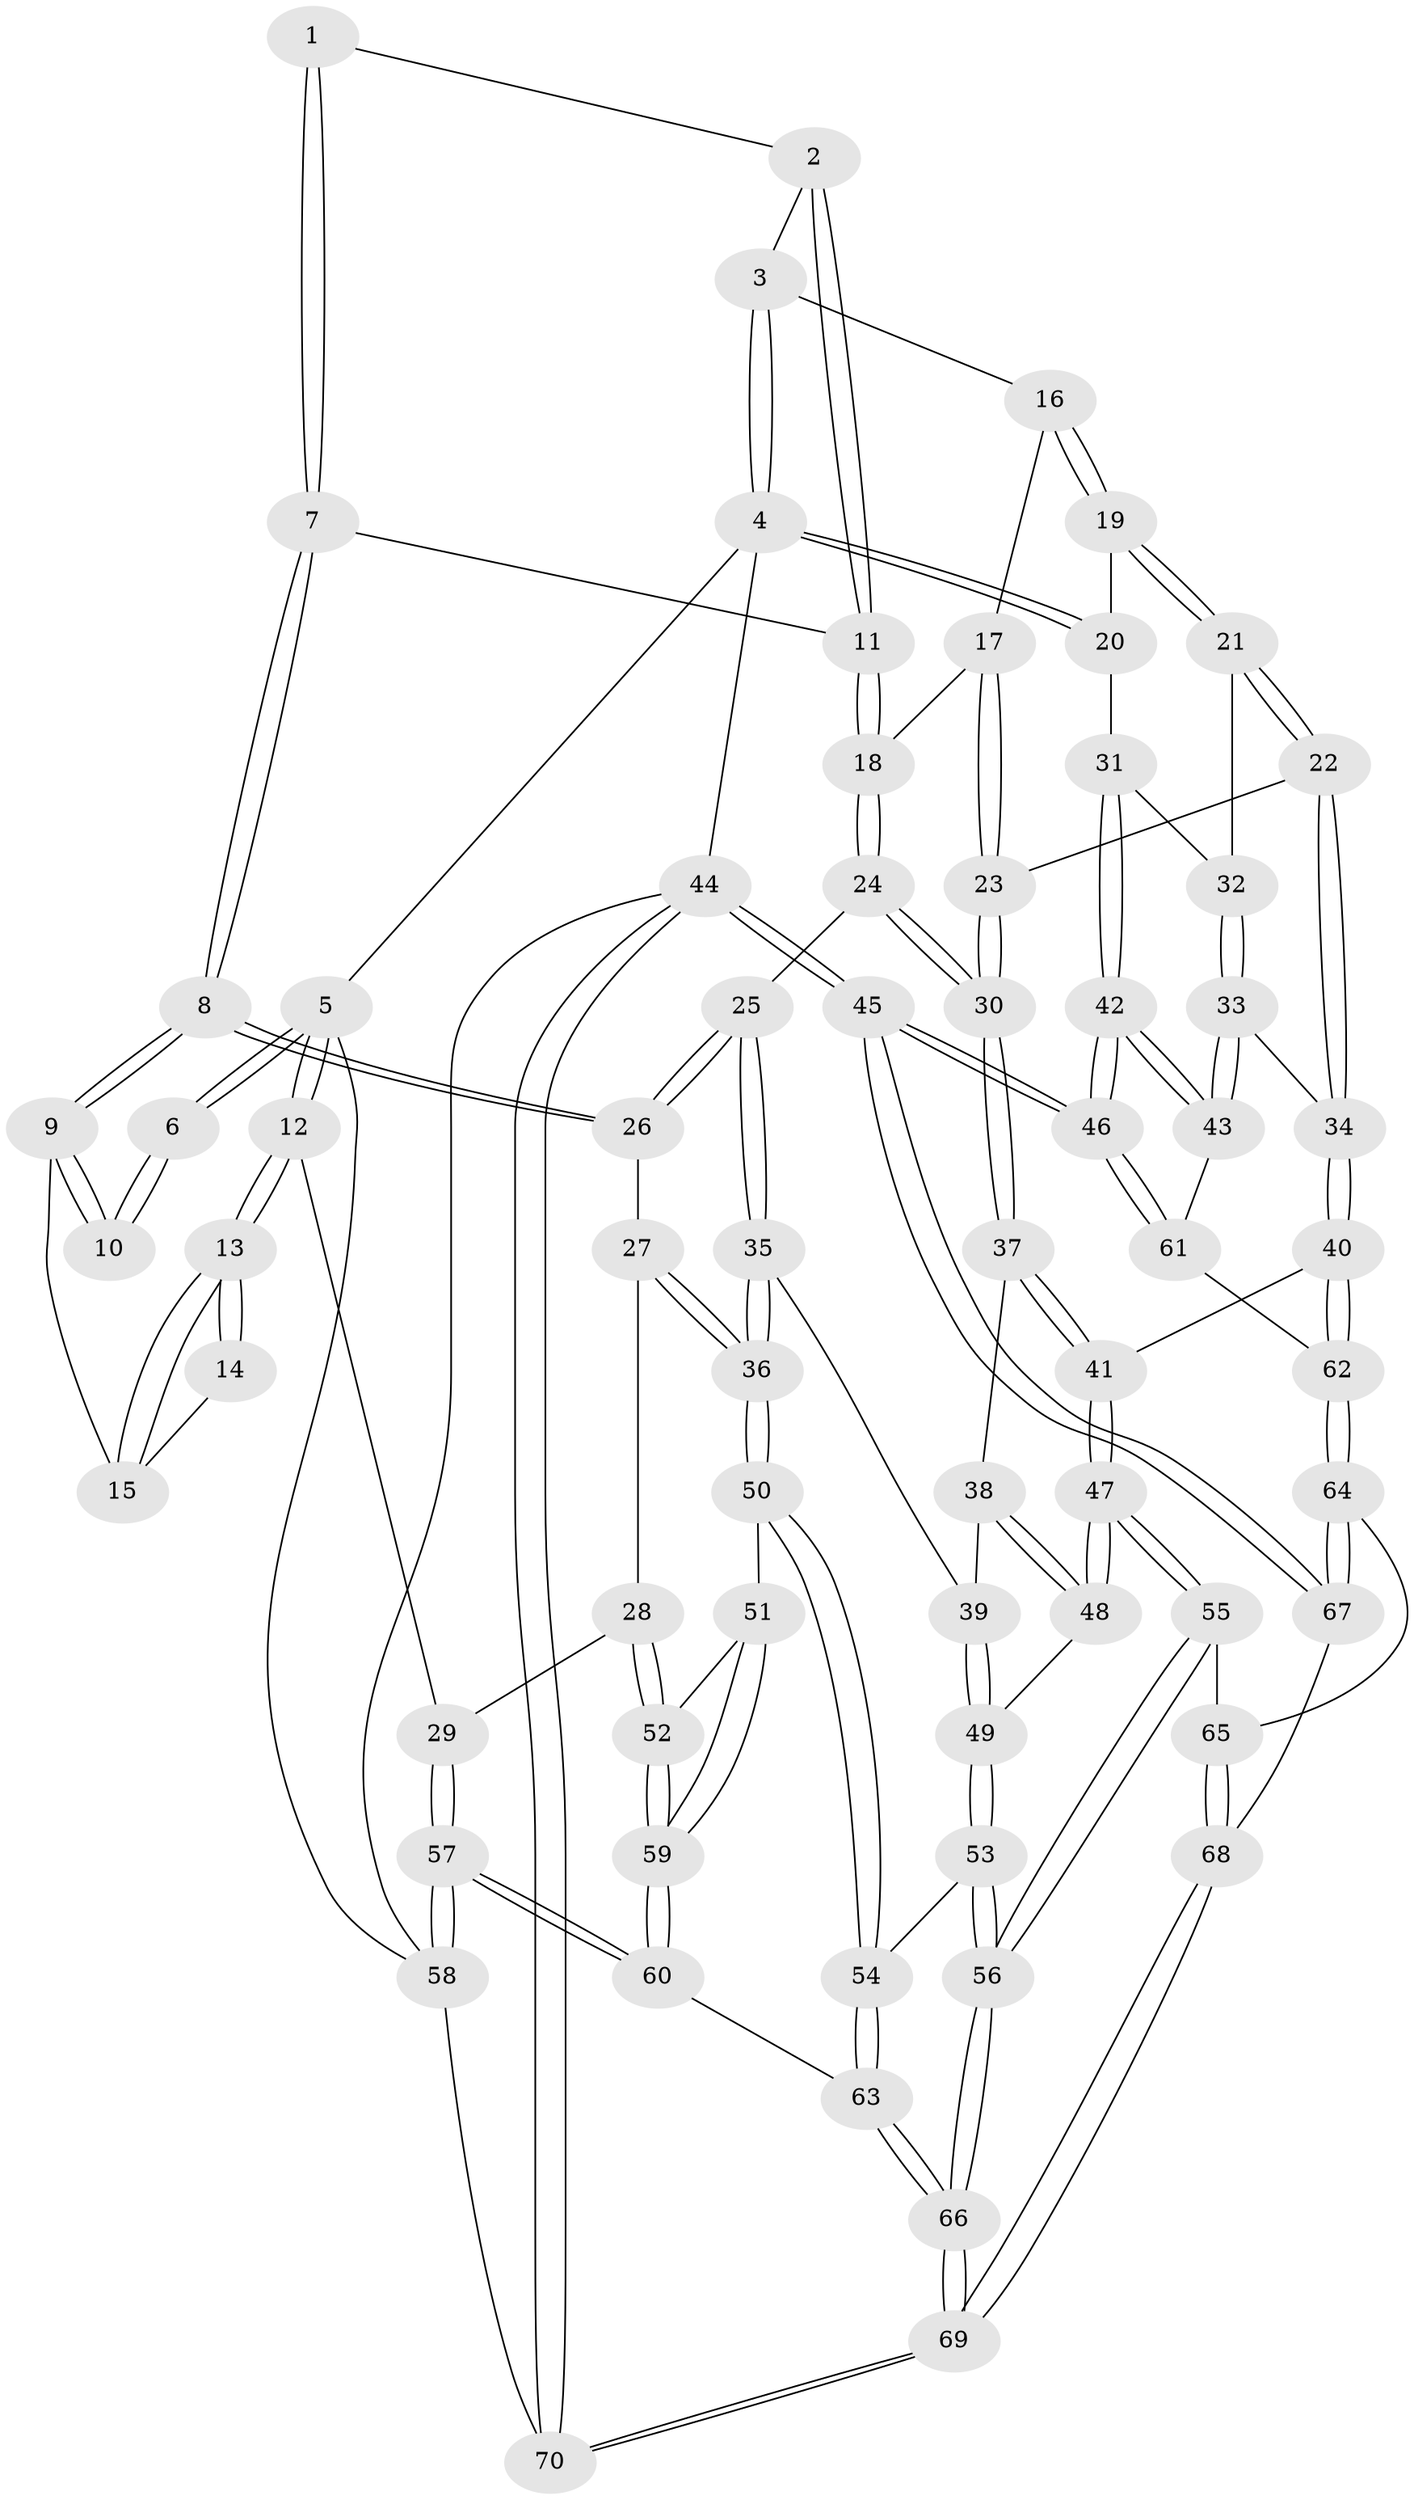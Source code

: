 // coarse degree distribution, {3: 0.45714285714285713, 4: 0.2571428571428571, 2: 0.2, 5: 0.05714285714285714, 6: 0.02857142857142857}
// Generated by graph-tools (version 1.1) at 2025/54/03/04/25 22:54:16]
// undirected, 70 vertices, 172 edges
graph export_dot {
  node [color=gray90,style=filled];
  1 [pos="+0.3129444971256383+0"];
  2 [pos="+0.3350733937445395+0"];
  3 [pos="+0.6153148894258599+0"];
  4 [pos="+1+0"];
  5 [pos="+0+0"];
  6 [pos="+0.14371488749395933+0"];
  7 [pos="+0.2810531100917281+0.188822626948459"];
  8 [pos="+0.19774039721620307+0.22350233500943859"];
  9 [pos="+0.18209282449126496+0.21351947049554965"];
  10 [pos="+0.14153017570068865+0"];
  11 [pos="+0.3864362338788116+0.21702403579889762"];
  12 [pos="+0+0.33142932154737936"];
  13 [pos="+0+0.23729341796154768"];
  14 [pos="+0.10489027456578644+0"];
  15 [pos="+0.08055311774608605+0.21100804944206367"];
  16 [pos="+0.6180265472651751+0"];
  17 [pos="+0.46234999739026716+0.1994867805746091"];
  18 [pos="+0.4170114716273781+0.23536380424591838"];
  19 [pos="+0.7330191610540212+0.23195140874317066"];
  20 [pos="+1+0"];
  21 [pos="+0.7547947444047917+0.31307989362729555"];
  22 [pos="+0.718396782111375+0.3606519603027516"];
  23 [pos="+0.7162469902789559+0.36183096172304713"];
  24 [pos="+0.4171309628327467+0.32617000802485474"];
  25 [pos="+0.37485329838007536+0.40139093578176155"];
  26 [pos="+0.20687395185382465+0.3012012706588583"];
  27 [pos="+0.11533007714882582+0.42166396221031766"];
  28 [pos="+0.00569207389331845+0.4223198842905616"];
  29 [pos="+0+0.34426917220426384"];
  30 [pos="+0.7144620245125545+0.3631770250623104"];
  31 [pos="+1+0.24679043283079818"];
  32 [pos="+0.8963764446107033+0.31026261205319133"];
  33 [pos="+0.9305971001837473+0.5712282260180582"];
  34 [pos="+0.8297664539620754+0.5420690527269596"];
  35 [pos="+0.3741249124997082+0.44055401392480686"];
  36 [pos="+0.27195422992685314+0.5513924377331396"];
  37 [pos="+0.6794328215136644+0.4128384434909562"];
  38 [pos="+0.6766002982723587+0.41420903216896243"];
  39 [pos="+0.44000788090329+0.47259519100993763"];
  40 [pos="+0.7460333030940184+0.6625406895524307"];
  41 [pos="+0.6623611597305918+0.6088701145305018"];
  42 [pos="+1+0.6229435563095901"];
  43 [pos="+0.9714570256708341+0.5989440720700896"];
  44 [pos="+1+1"];
  45 [pos="+1+1"];
  46 [pos="+1+1"];
  47 [pos="+0.546212891931404+0.6571980142012352"];
  48 [pos="+0.5149482647798402+0.5739023394245594"];
  49 [pos="+0.5014776257651841+0.5607190168415366"];
  50 [pos="+0.2688243126717841+0.578943581163168"];
  51 [pos="+0.25578220489929154+0.5816129517899153"];
  52 [pos="+0.06905001150812118+0.5924179974004269"];
  53 [pos="+0.2984651402740312+0.6533625199645139"];
  54 [pos="+0.28651195036761723+0.6322257635347821"];
  55 [pos="+0.4970913289770424+0.7594369965759126"];
  56 [pos="+0.3954268140748569+0.8670673399174096"];
  57 [pos="+0+0.8591283362067226"];
  58 [pos="+0+1"];
  59 [pos="+0+0.7314628661424158"];
  60 [pos="+0+0.7488125607214845"];
  61 [pos="+0.8153944367240832+0.7297598345376213"];
  62 [pos="+0.7729841570351087+0.7284214880008972"];
  63 [pos="+0.04313865800911038+0.7578139166338059"];
  64 [pos="+0.7605480761658433+0.7458597907924984"];
  65 [pos="+0.6955074959692197+0.7536456433579193"];
  66 [pos="+0.38970647082157717+0.9034465130074332"];
  67 [pos="+0.7445046922587859+0.8694418121033438"];
  68 [pos="+0.5846026854958047+0.9332511946903173"];
  69 [pos="+0.4020122158011007+1"];
  70 [pos="+0.40127348864408646+1"];
  1 -- 2;
  1 -- 7;
  1 -- 7;
  2 -- 3;
  2 -- 11;
  2 -- 11;
  3 -- 4;
  3 -- 4;
  3 -- 16;
  4 -- 5;
  4 -- 20;
  4 -- 20;
  4 -- 44;
  5 -- 6;
  5 -- 6;
  5 -- 12;
  5 -- 12;
  5 -- 58;
  6 -- 10;
  6 -- 10;
  7 -- 8;
  7 -- 8;
  7 -- 11;
  8 -- 9;
  8 -- 9;
  8 -- 26;
  8 -- 26;
  9 -- 10;
  9 -- 10;
  9 -- 15;
  11 -- 18;
  11 -- 18;
  12 -- 13;
  12 -- 13;
  12 -- 29;
  13 -- 14;
  13 -- 14;
  13 -- 15;
  13 -- 15;
  14 -- 15;
  16 -- 17;
  16 -- 19;
  16 -- 19;
  17 -- 18;
  17 -- 23;
  17 -- 23;
  18 -- 24;
  18 -- 24;
  19 -- 20;
  19 -- 21;
  19 -- 21;
  20 -- 31;
  21 -- 22;
  21 -- 22;
  21 -- 32;
  22 -- 23;
  22 -- 34;
  22 -- 34;
  23 -- 30;
  23 -- 30;
  24 -- 25;
  24 -- 30;
  24 -- 30;
  25 -- 26;
  25 -- 26;
  25 -- 35;
  25 -- 35;
  26 -- 27;
  27 -- 28;
  27 -- 36;
  27 -- 36;
  28 -- 29;
  28 -- 52;
  28 -- 52;
  29 -- 57;
  29 -- 57;
  30 -- 37;
  30 -- 37;
  31 -- 32;
  31 -- 42;
  31 -- 42;
  32 -- 33;
  32 -- 33;
  33 -- 34;
  33 -- 43;
  33 -- 43;
  34 -- 40;
  34 -- 40;
  35 -- 36;
  35 -- 36;
  35 -- 39;
  36 -- 50;
  36 -- 50;
  37 -- 38;
  37 -- 41;
  37 -- 41;
  38 -- 39;
  38 -- 48;
  38 -- 48;
  39 -- 49;
  39 -- 49;
  40 -- 41;
  40 -- 62;
  40 -- 62;
  41 -- 47;
  41 -- 47;
  42 -- 43;
  42 -- 43;
  42 -- 46;
  42 -- 46;
  43 -- 61;
  44 -- 45;
  44 -- 45;
  44 -- 70;
  44 -- 70;
  44 -- 58;
  45 -- 46;
  45 -- 46;
  45 -- 67;
  45 -- 67;
  46 -- 61;
  46 -- 61;
  47 -- 48;
  47 -- 48;
  47 -- 55;
  47 -- 55;
  48 -- 49;
  49 -- 53;
  49 -- 53;
  50 -- 51;
  50 -- 54;
  50 -- 54;
  51 -- 52;
  51 -- 59;
  51 -- 59;
  52 -- 59;
  52 -- 59;
  53 -- 54;
  53 -- 56;
  53 -- 56;
  54 -- 63;
  54 -- 63;
  55 -- 56;
  55 -- 56;
  55 -- 65;
  56 -- 66;
  56 -- 66;
  57 -- 58;
  57 -- 58;
  57 -- 60;
  57 -- 60;
  58 -- 70;
  59 -- 60;
  59 -- 60;
  60 -- 63;
  61 -- 62;
  62 -- 64;
  62 -- 64;
  63 -- 66;
  63 -- 66;
  64 -- 65;
  64 -- 67;
  64 -- 67;
  65 -- 68;
  65 -- 68;
  66 -- 69;
  66 -- 69;
  67 -- 68;
  68 -- 69;
  68 -- 69;
  69 -- 70;
  69 -- 70;
}
